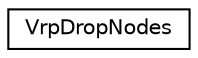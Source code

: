 digraph "Graphical Class Hierarchy"
{
 // LATEX_PDF_SIZE
  edge [fontname="Helvetica",fontsize="10",labelfontname="Helvetica",labelfontsize="10"];
  node [fontname="Helvetica",fontsize="10",shape=record];
  rankdir="LR";
  Node0 [label="VrpDropNodes",height=0.2,width=0.4,color="black", fillcolor="white", style="filled",URL="$classVrpDropNodes.html",tooltip="Minimal Vrp with drop nodes."];
}
